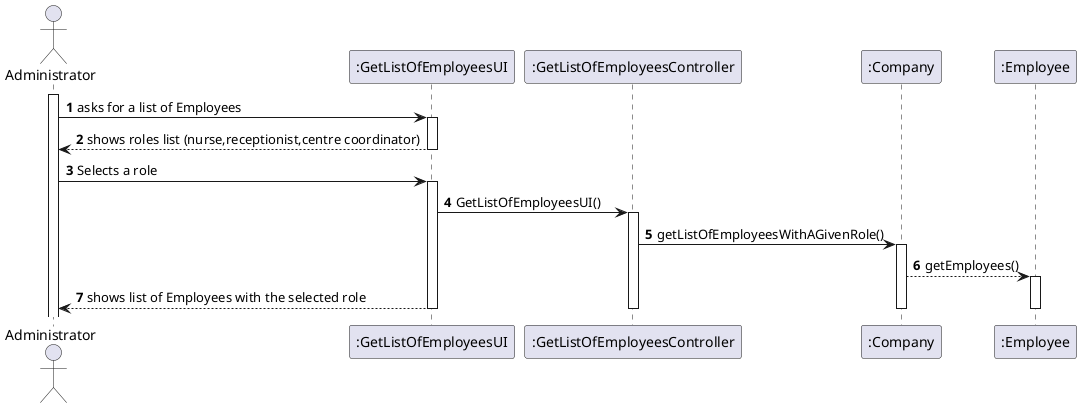 @startuml
autonumber

actor "Administrator" as A

participant ":GetListOfEmployeesUI" as UI
participant ":GetListOfEmployeesController" as CTRL
participant ":Company" as C
participant ":Employee" as E


activate A
A -> UI : asks for a list of Employees
activate UI
UI --> A : shows roles list (nurse,receptionist,centre coordinator)
deactivate UI

A -> UI : Selects a role
activate UI

UI -> CTRL : GetListOfEmployeesUI()
activate CTRL

CTRL -> C : getListOfEmployeesWithAGivenRole()
activate C
C --> E : getEmployees()
activate E

UI --> A: shows list of Employees with the selected role

deactivate E
deactivate C
deactivate CTRL
deactivate UI



@enduml